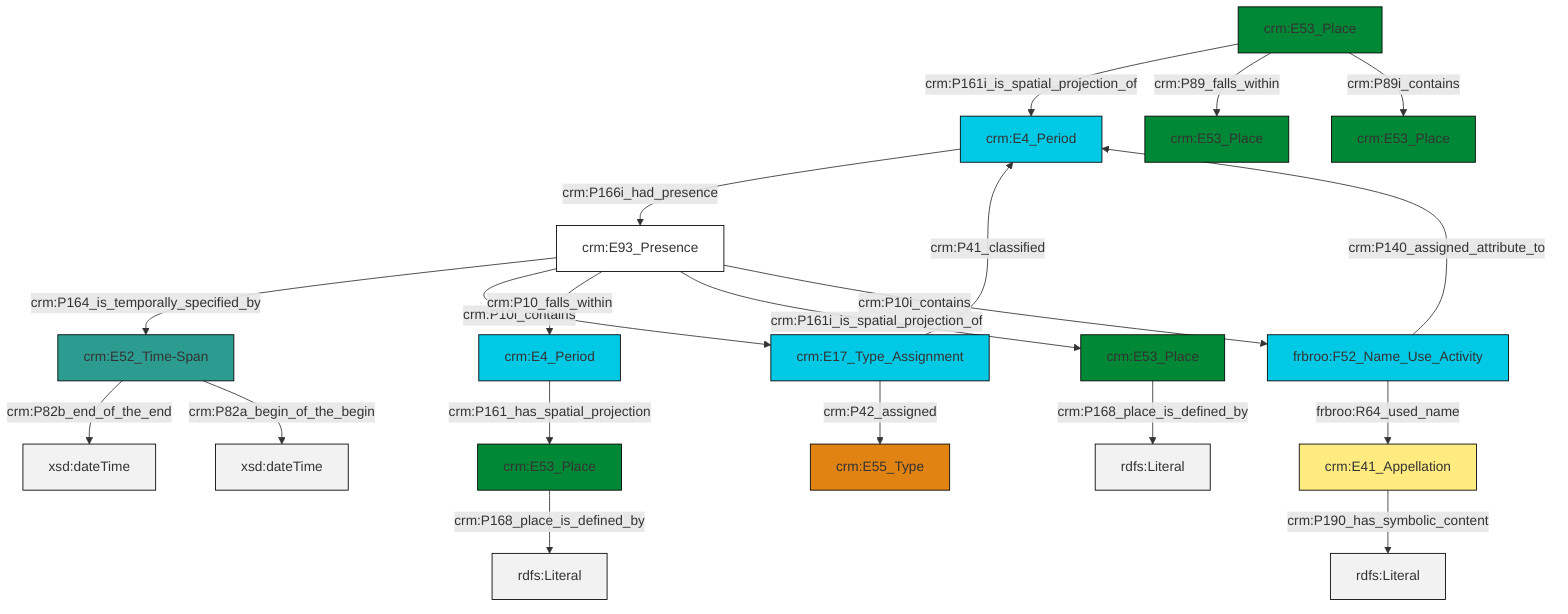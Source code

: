 graph TD
classDef Literal fill:#f2f2f2,stroke:#000000;
classDef CRM_Entity fill:#FFFFFF,stroke:#000000;
classDef Temporal_Entity fill:#00C9E6, stroke:#000000;
classDef Type fill:#E18312, stroke:#000000;
classDef Time-Span fill:#2C9C91, stroke:#000000;
classDef Appellation fill:#FFEB7F, stroke:#000000;
classDef Place fill:#008836, stroke:#000000;
classDef Persistent_Item fill:#B266B2, stroke:#000000;
classDef Conceptual_Object fill:#FFD700, stroke:#000000;
classDef Physical_Thing fill:#D2B48C, stroke:#000000;
classDef Actor fill:#f58aad, stroke:#000000;
classDef PC_Classes fill:#4ce600, stroke:#000000;
classDef Multi fill:#cccccc,stroke:#000000;

0["crm:E4_Period"]:::Temporal_Entity -->|crm:P166i_had_presence| 1["crm:E93_Presence"]:::CRM_Entity
4["crm:E17_Type_Assignment"]:::Temporal_Entity -->|crm:P42_assigned| 2["crm:E55_Type"]:::Type
1["crm:E93_Presence"]:::CRM_Entity -->|crm:P164_is_temporally_specified_by| 5["crm:E52_Time-Span"]:::Time-Span
6["crm:E53_Place"]:::Place -->|crm:P161i_is_spatial_projection_of| 0["crm:E4_Period"]:::Temporal_Entity
5["crm:E52_Time-Span"]:::Time-Span -->|crm:P82b_end_of_the_end| 8[xsd:dateTime]:::Literal
9["crm:E41_Appellation"]:::Appellation -->|crm:P190_has_symbolic_content| 10[rdfs:Literal]:::Literal
1["crm:E93_Presence"]:::CRM_Entity -->|crm:P10i_contains| 4["crm:E17_Type_Assignment"]:::Temporal_Entity
1["crm:E93_Presence"]:::CRM_Entity -->|crm:P10_falls_within| 13["crm:E4_Period"]:::Temporal_Entity
6["crm:E53_Place"]:::Place -->|crm:P89_falls_within| 14["crm:E53_Place"]:::Place
6["crm:E53_Place"]:::Place -->|crm:P89i_contains| 15["crm:E53_Place"]:::Place
4["crm:E17_Type_Assignment"]:::Temporal_Entity -->|crm:P41_classified| 0["crm:E4_Period"]:::Temporal_Entity
16["frbroo:F52_Name_Use_Activity"]:::Temporal_Entity -->|crm:P140_assigned_attribute_to| 0["crm:E4_Period"]:::Temporal_Entity
11["crm:E53_Place"]:::Place -->|crm:P168_place_is_defined_by| 19[rdfs:Literal]:::Literal
20["crm:E53_Place"]:::Place -->|crm:P168_place_is_defined_by| 24[rdfs:Literal]:::Literal
13["crm:E4_Period"]:::Temporal_Entity -->|crm:P161_has_spatial_projection| 11["crm:E53_Place"]:::Place
5["crm:E52_Time-Span"]:::Time-Span -->|crm:P82a_begin_of_the_begin| 25[xsd:dateTime]:::Literal
16["frbroo:F52_Name_Use_Activity"]:::Temporal_Entity -->|frbroo:R64_used_name| 9["crm:E41_Appellation"]:::Appellation
1["crm:E93_Presence"]:::CRM_Entity -->|crm:P161i_is_spatial_projection_of| 20["crm:E53_Place"]:::Place
1["crm:E93_Presence"]:::CRM_Entity -->|crm:P10i_contains| 16["frbroo:F52_Name_Use_Activity"]:::Temporal_Entity